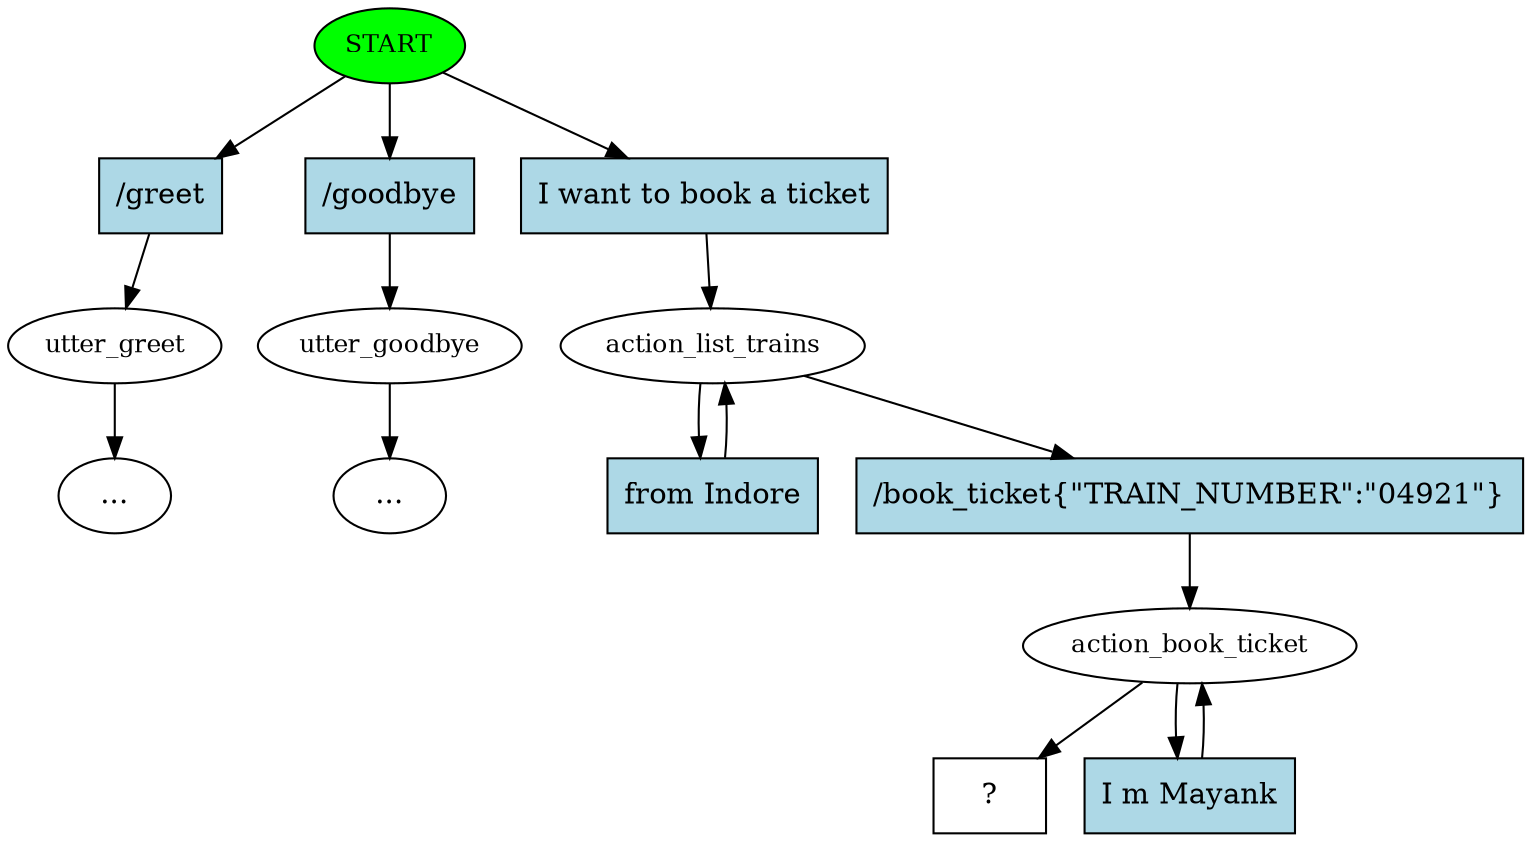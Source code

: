 digraph  {
0 [class="start active", fillcolor=green, fontsize=12, label=START, style=filled];
1 [class="", fontsize=12, label=utter_greet];
3 [class="", fontsize=12, label=utter_goodbye];
"-5" [class=ellipsis, label="..."];
"-6" [class=ellipsis, label="..."];
5 [class=active, fontsize=12, label=action_list_trains];
8 [class=active, fontsize=12, label=action_book_ticket];
10 [class="intent dashed active", label="  ?  ", shape=rect];
11 [class=intent, fillcolor=lightblue, label="/greet", shape=rect, style=filled];
12 [class=intent, fillcolor=lightblue, label="/goodbye", shape=rect, style=filled];
13 [class="intent active", fillcolor=lightblue, label="I\ want\ to\ book\ a\ ticket", shape=rect, style=filled];
14 [class="intent active", fillcolor=lightblue, label="from\ Indore", shape=rect, style=filled];
15 [class="intent active", fillcolor=lightblue, label="/book_ticket\{\"TRAIN_NUMBER\":\"04921\"\}", shape=rect, style=filled];
16 [class="intent active", fillcolor=lightblue, label="I\ m\ Mayank", shape=rect, style=filled];
0 -> 11  [class="", key=0];
0 -> 12  [class="", key=0];
0 -> 13  [class=active, key=0];
1 -> "-6"  [class="", key=NONE, label=""];
3 -> "-5"  [class="", key=NONE, label=""];
5 -> 14  [class=active, key=0];
5 -> 15  [class=active, key=0];
8 -> 10  [class=active, key=NONE, label=""];
8 -> 16  [class=active, key=0];
11 -> 1  [class="", key=0];
12 -> 3  [class="", key=0];
13 -> 5  [class=active, key=0];
14 -> 5  [class=active, key=0];
15 -> 8  [class=active, key=0];
16 -> 8  [class=active, key=0];
}
